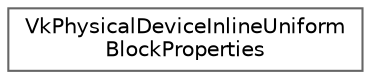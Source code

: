 digraph "类继承关系图"
{
 // LATEX_PDF_SIZE
  bgcolor="transparent";
  edge [fontname=Helvetica,fontsize=10,labelfontname=Helvetica,labelfontsize=10];
  node [fontname=Helvetica,fontsize=10,shape=box,height=0.2,width=0.4];
  rankdir="LR";
  Node0 [id="Node000000",label="VkPhysicalDeviceInlineUniform\lBlockProperties",height=0.2,width=0.4,color="grey40", fillcolor="white", style="filled",URL="$struct_vk_physical_device_inline_uniform_block_properties.html",tooltip=" "];
}
